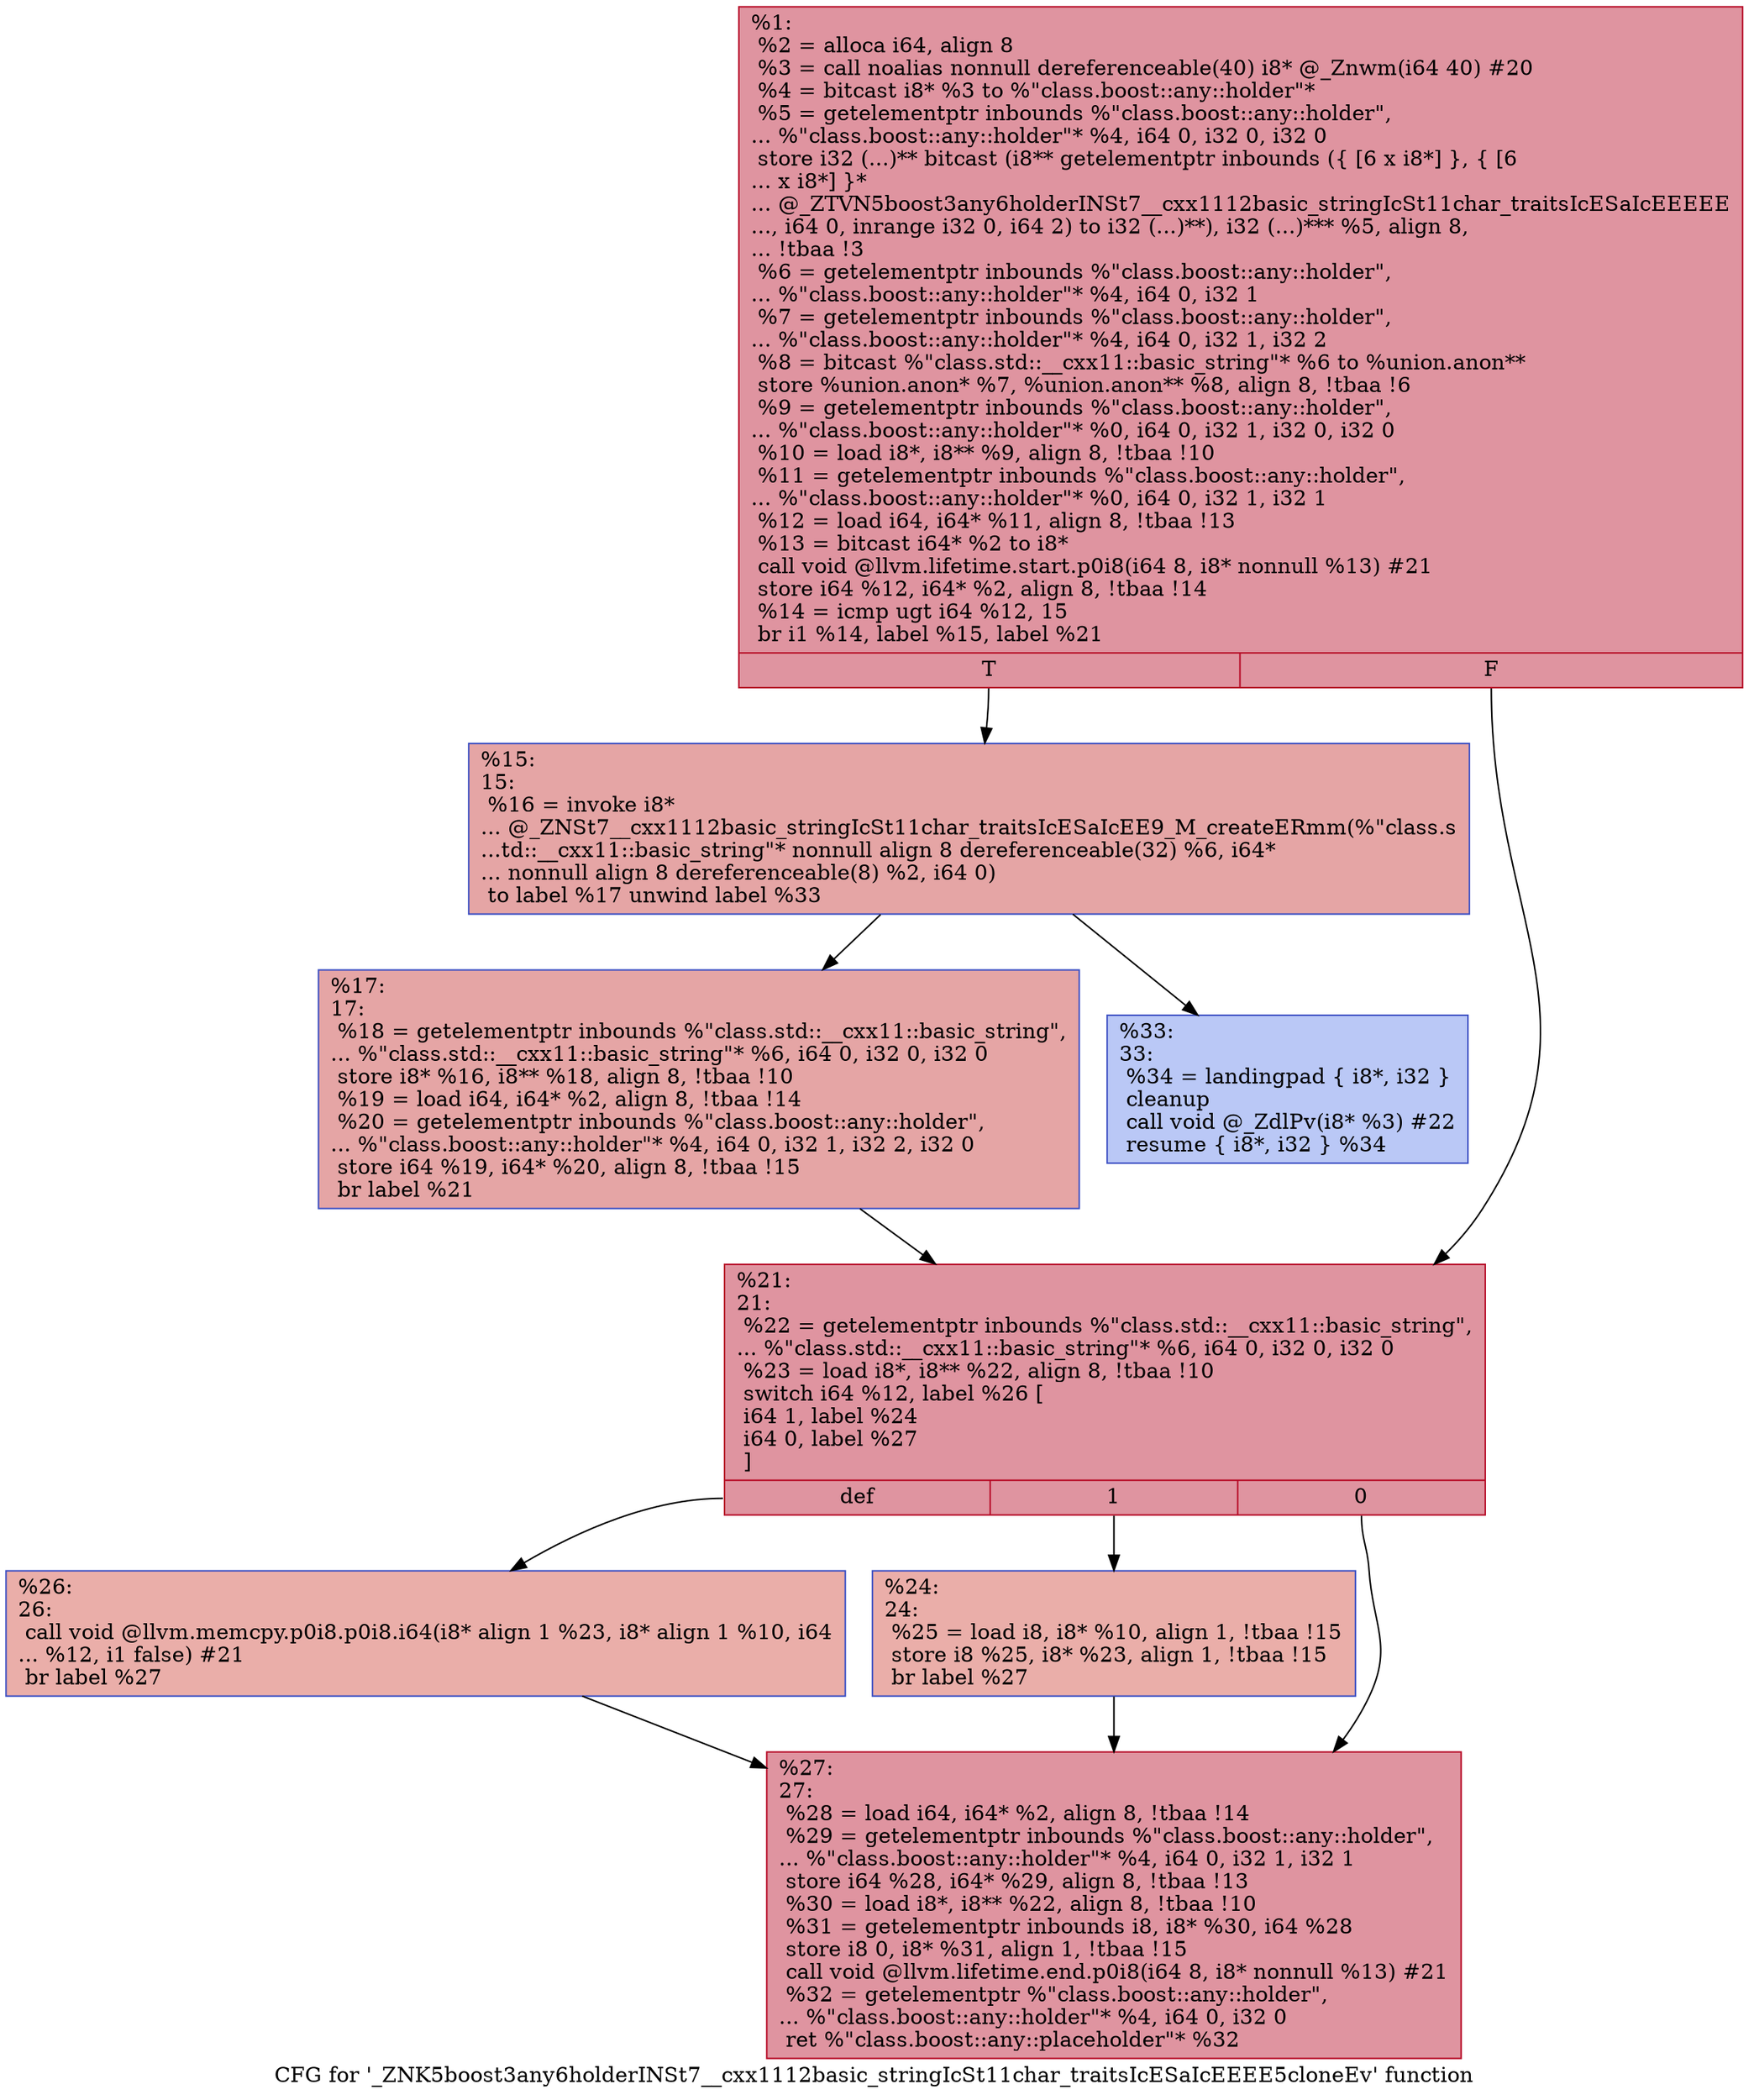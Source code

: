 digraph "CFG for '_ZNK5boost3any6holderINSt7__cxx1112basic_stringIcSt11char_traitsIcESaIcEEEE5cloneEv' function" {
	label="CFG for '_ZNK5boost3any6holderINSt7__cxx1112basic_stringIcSt11char_traitsIcESaIcEEEE5cloneEv' function";

	Node0x557e589d96c0 [shape=record,color="#b70d28ff", style=filled, fillcolor="#b70d2870",label="{%1:\l  %2 = alloca i64, align 8\l  %3 = call noalias nonnull dereferenceable(40) i8* @_Znwm(i64 40) #20\l  %4 = bitcast i8* %3 to %\"class.boost::any::holder\"*\l  %5 = getelementptr inbounds %\"class.boost::any::holder\",\l... %\"class.boost::any::holder\"* %4, i64 0, i32 0, i32 0\l  store i32 (...)** bitcast (i8** getelementptr inbounds (\{ [6 x i8*] \}, \{ [6\l... x i8*] \}*\l... @_ZTVN5boost3any6holderINSt7__cxx1112basic_stringIcSt11char_traitsIcESaIcEEEEE\l..., i64 0, inrange i32 0, i64 2) to i32 (...)**), i32 (...)*** %5, align 8,\l... !tbaa !3\l  %6 = getelementptr inbounds %\"class.boost::any::holder\",\l... %\"class.boost::any::holder\"* %4, i64 0, i32 1\l  %7 = getelementptr inbounds %\"class.boost::any::holder\",\l... %\"class.boost::any::holder\"* %4, i64 0, i32 1, i32 2\l  %8 = bitcast %\"class.std::__cxx11::basic_string\"* %6 to %union.anon**\l  store %union.anon* %7, %union.anon** %8, align 8, !tbaa !6\l  %9 = getelementptr inbounds %\"class.boost::any::holder\",\l... %\"class.boost::any::holder\"* %0, i64 0, i32 1, i32 0, i32 0\l  %10 = load i8*, i8** %9, align 8, !tbaa !10\l  %11 = getelementptr inbounds %\"class.boost::any::holder\",\l... %\"class.boost::any::holder\"* %0, i64 0, i32 1, i32 1\l  %12 = load i64, i64* %11, align 8, !tbaa !13\l  %13 = bitcast i64* %2 to i8*\l  call void @llvm.lifetime.start.p0i8(i64 8, i8* nonnull %13) #21\l  store i64 %12, i64* %2, align 8, !tbaa !14\l  %14 = icmp ugt i64 %12, 15\l  br i1 %14, label %15, label %21\l|{<s0>T|<s1>F}}"];
	Node0x557e589d96c0:s0 -> Node0x557e589da460;
	Node0x557e589d96c0:s1 -> Node0x557e589da4b0;
	Node0x557e589da460 [shape=record,color="#3d50c3ff", style=filled, fillcolor="#c5333470",label="{%15:\l15:                                               \l  %16 = invoke i8*\l... @_ZNSt7__cxx1112basic_stringIcSt11char_traitsIcESaIcEE9_M_createERmm(%\"class.s\l...td::__cxx11::basic_string\"* nonnull align 8 dereferenceable(32) %6, i64*\l... nonnull align 8 dereferenceable(8) %2, i64 0)\l          to label %17 unwind label %33\l}"];
	Node0x557e589da460 -> Node0x557e589da600;
	Node0x557e589da460 -> Node0x557e589da650;
	Node0x557e589da600 [shape=record,color="#3d50c3ff", style=filled, fillcolor="#c5333470",label="{%17:\l17:                                               \l  %18 = getelementptr inbounds %\"class.std::__cxx11::basic_string\",\l... %\"class.std::__cxx11::basic_string\"* %6, i64 0, i32 0, i32 0\l  store i8* %16, i8** %18, align 8, !tbaa !10\l  %19 = load i64, i64* %2, align 8, !tbaa !14\l  %20 = getelementptr inbounds %\"class.boost::any::holder\",\l... %\"class.boost::any::holder\"* %4, i64 0, i32 1, i32 2, i32 0\l  store i64 %19, i64* %20, align 8, !tbaa !15\l  br label %21\l}"];
	Node0x557e589da600 -> Node0x557e589da4b0;
	Node0x557e589da4b0 [shape=record,color="#b70d28ff", style=filled, fillcolor="#b70d2870",label="{%21:\l21:                                               \l  %22 = getelementptr inbounds %\"class.std::__cxx11::basic_string\",\l... %\"class.std::__cxx11::basic_string\"* %6, i64 0, i32 0, i32 0\l  %23 = load i8*, i8** %22, align 8, !tbaa !10\l  switch i64 %12, label %26 [\l    i64 1, label %24\l    i64 0, label %27\l  ]\l|{<s0>def|<s1>1|<s2>0}}"];
	Node0x557e589da4b0:s0 -> Node0x557e589da5b0;
	Node0x557e589da4b0:s1 -> Node0x557e589dacb0;
	Node0x557e589da4b0:s2 -> Node0x557e589dad00;
	Node0x557e589dacb0 [shape=record,color="#3d50c3ff", style=filled, fillcolor="#d0473d70",label="{%24:\l24:                                               \l  %25 = load i8, i8* %10, align 1, !tbaa !15\l  store i8 %25, i8* %23, align 1, !tbaa !15\l  br label %27\l}"];
	Node0x557e589dacb0 -> Node0x557e589dad00;
	Node0x557e589da5b0 [shape=record,color="#3d50c3ff", style=filled, fillcolor="#d0473d70",label="{%26:\l26:                                               \l  call void @llvm.memcpy.p0i8.p0i8.i64(i8* align 1 %23, i8* align 1 %10, i64\l... %12, i1 false) #21\l  br label %27\l}"];
	Node0x557e589da5b0 -> Node0x557e589dad00;
	Node0x557e589dad00 [shape=record,color="#b70d28ff", style=filled, fillcolor="#b70d2870",label="{%27:\l27:                                               \l  %28 = load i64, i64* %2, align 8, !tbaa !14\l  %29 = getelementptr inbounds %\"class.boost::any::holder\",\l... %\"class.boost::any::holder\"* %4, i64 0, i32 1, i32 1\l  store i64 %28, i64* %29, align 8, !tbaa !13\l  %30 = load i8*, i8** %22, align 8, !tbaa !10\l  %31 = getelementptr inbounds i8, i8* %30, i64 %28\l  store i8 0, i8* %31, align 1, !tbaa !15\l  call void @llvm.lifetime.end.p0i8(i64 8, i8* nonnull %13) #21\l  %32 = getelementptr %\"class.boost::any::holder\",\l... %\"class.boost::any::holder\"* %4, i64 0, i32 0\l  ret %\"class.boost::any::placeholder\"* %32\l}"];
	Node0x557e589da650 [shape=record,color="#3d50c3ff", style=filled, fillcolor="#6282ea70",label="{%33:\l33:                                               \l  %34 = landingpad \{ i8*, i32 \}\l          cleanup\l  call void @_ZdlPv(i8* %3) #22\l  resume \{ i8*, i32 \} %34\l}"];
}
